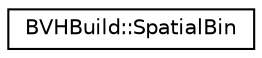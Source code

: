 digraph G
{
  edge [fontname="Helvetica",fontsize="10",labelfontname="Helvetica",labelfontsize="10"];
  node [fontname="Helvetica",fontsize="10",shape=record];
  rankdir=LR;
  Node1 [label="BVHBuild::SpatialBin",height=0.2,width=0.4,color="black", fillcolor="white", style="filled",URL="$d9/d8a/structBVHBuild_1_1SpatialBin.html"];
}
